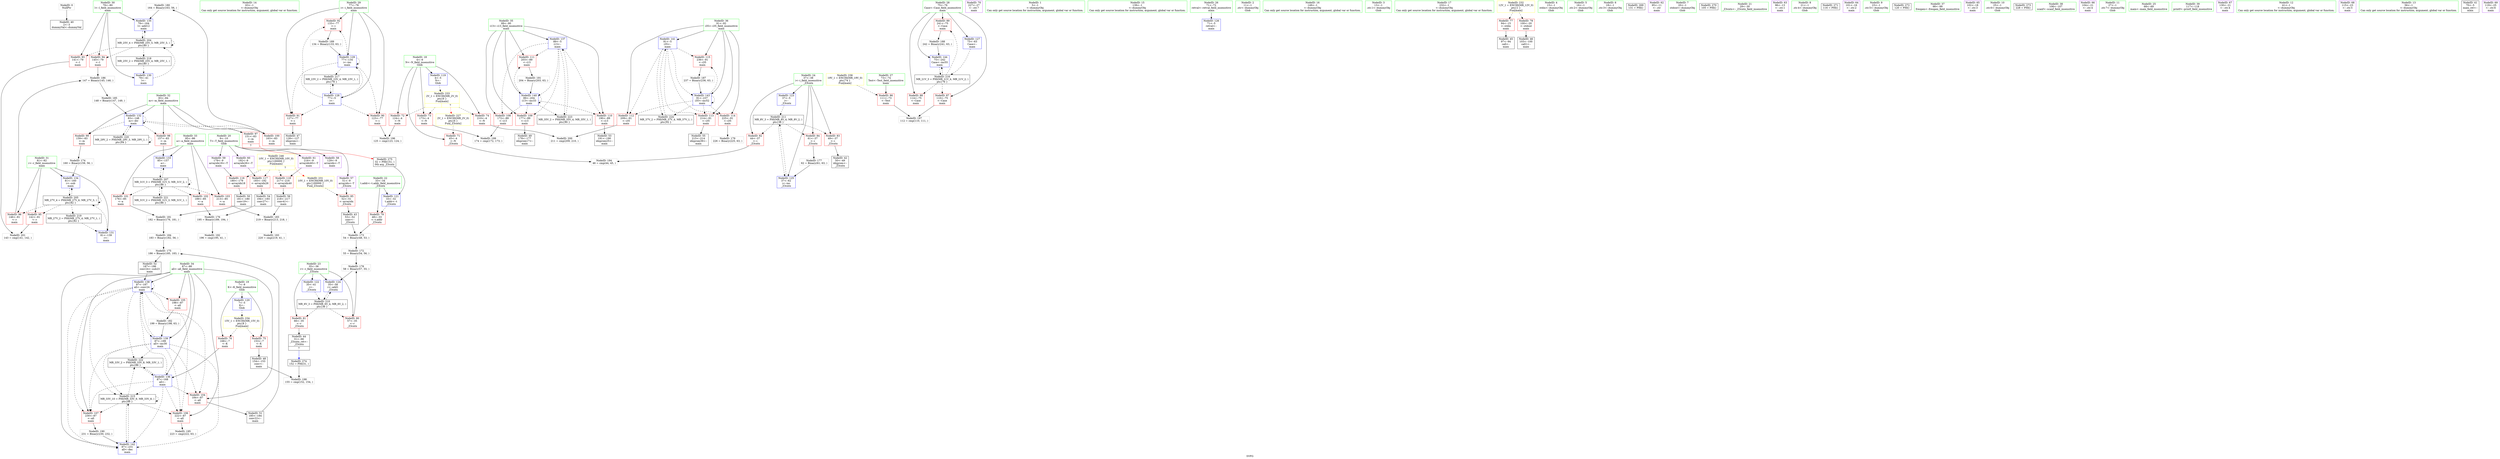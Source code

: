 digraph "SVFG" {
	label="SVFG";

	Node0x560e6602e860 [shape=record,color=grey,label="{NodeID: 0\nNullPtr}"];
	Node0x560e6602e860 -> Node0x560e6604f140[style=solid];
	Node0x560e66058c40 [shape=record,color=grey,label="{NodeID: 180\n164 = Binary(163, 56, )\n}"];
	Node0x560e66058c40 -> Node0x560e66055f40[style=solid];
	Node0x560e6604f8c0 [shape=record,color=red,label="{NodeID: 97\n151\<--83\n\<--m\nmain\n|{<s0>7}}"];
	Node0x560e6604f8c0:s0 -> Node0x560e66079840[style=solid,color=red];
	Node0x560e66041960 [shape=record,color=green,label="{NodeID: 14\n63\<--1\n\<--dummyObj\nCan only get source location for instruction, argument, global var or function.}"];
	Node0x560e660532d0 [shape=record,color=grey,label="{NodeID: 194\n46 = cmp(44, 45, )\n}"];
	Node0x560e66050420 [shape=record,color=red,label="{NodeID: 111\n203\<--89\n\<--i13\nmain\n}"];
	Node0x560e66050420 -> Node0x560e66059cc0[style=solid];
	Node0x560e6604e730 [shape=record,color=green,label="{NodeID: 28\n75\<--76\nCase\<--Case_field_insensitive\nmain\n}"];
	Node0x560e6604e730 -> Node0x560e660527c0[style=solid];
	Node0x560e6604e730 -> Node0x560e66052890[style=solid];
	Node0x560e6604e730 -> Node0x560e66052960[style=solid];
	Node0x560e6604e730 -> Node0x560e660558c0[style=solid];
	Node0x560e6604e730 -> Node0x560e66056690[style=solid];
	Node0x560e66055720 [shape=record,color=blue,label="{NodeID: 125\n37\<--62\ni\<--inc\n_Z3cntx\n}"];
	Node0x560e66055720 -> Node0x560e660652c0[style=dashed];
	Node0x560e6604f310 [shape=record,color=black,label="{NodeID: 42\n50\<--49\nidxprom\<--\n_Z3cntx\n}"];
	Node0x560e660689c0 [shape=record,color=black,label="{NodeID: 222\nMR_33V_2 = PHI(MR_33V_8, MR_33V_1, )\npts\{88 \}\n}"];
	Node0x560e660689c0 -> Node0x560e66056010[style=dashed];
	Node0x560e66056280 [shape=record,color=blue,label="{NodeID: 139\n87\<--199\nall\<--inc30\nmain\n}"];
	Node0x560e66056280 -> Node0x560e6604fe70[style=dashed];
	Node0x560e66056280 -> Node0x560e66050010[style=dashed];
	Node0x560e66056280 -> Node0x560e660500e0[style=dashed];
	Node0x560e66056280 -> Node0x560e660561b0[style=dashed];
	Node0x560e66056280 -> Node0x560e660564f0[style=dashed];
	Node0x560e66056280 -> Node0x560e660666c0[style=dashed];
	Node0x560e66056280 -> Node0x560e660689c0[style=dashed];
	Node0x560e66050e90 [shape=record,color=black,label="{NodeID: 56\n218\<--217\nconv41\<--\nmain\n}"];
	Node0x560e66050e90 -> Node0x560e660590c0[style=solid];
	Node0x560e6606b910 [shape=record,color=yellow,style=double,label="{NodeID: 236\n19V_1 = ENCHI(MR_19V_0)\npts\{74 \}\nFun[main]}"];
	Node0x560e6606b910 -> Node0x560e660526f0[style=dashed];
	Node0x560e660519f0 [shape=record,color=purple,label="{NodeID: 70\n227\<--27\n\<--.str.7\nmain\n}"];
	Node0x560e66052550 [shape=record,color=red,label="{NodeID: 84\n61\<--37\n\<--i\n_Z3cntx\n}"];
	Node0x560e66052550 -> Node0x560e660587c0[style=solid];
	Node0x560e6602e9b0 [shape=record,color=green,label="{NodeID: 1\n5\<--1\n\<--dummyObj\nCan only get source location for instruction, argument, global var or function.}"];
	Node0x560e66058dc0 [shape=record,color=grey,label="{NodeID: 181\n182 = Binary(176, 181, )\n}"];
	Node0x560e66058dc0 -> Node0x560e66059240[style=solid];
	Node0x560e6604f990 [shape=record,color=red,label="{NodeID: 98\n157\<--83\n\<--m\nmain\n}"];
	Node0x560e6604f990 -> Node0x560e66055da0[style=solid];
	Node0x560e66040610 [shape=record,color=green,label="{NodeID: 15\n139\<--1\n\<--dummyObj\nCan only get source location for instruction, argument, global var or function.}"];
	Node0x560e66053450 [shape=record,color=grey,label="{NodeID: 195\n223 = cmp(222, 63, )\n}"];
	Node0x560e660504f0 [shape=record,color=red,label="{NodeID: 112\n209\<--91\n\<--i35\nmain\n}"];
	Node0x560e660504f0 -> Node0x560e66053bd0[style=solid];
	Node0x560e6604e7c0 [shape=record,color=green,label="{NodeID: 29\n77\<--78\ni\<--i_field_insensitive\nmain\n}"];
	Node0x560e6604e7c0 -> Node0x560e66052a30[style=solid];
	Node0x560e6604e7c0 -> Node0x560e66052b00[style=solid];
	Node0x560e6604e7c0 -> Node0x560e66052bd0[style=solid];
	Node0x560e6604e7c0 -> Node0x560e66055990[style=solid];
	Node0x560e6604e7c0 -> Node0x560e66055a60[style=solid];
	Node0x560e660557f0 [shape=record,color=blue,label="{NodeID: 126\n71\<--5\nretval\<--\nmain\n}"];
	Node0x560e6604f3e0 [shape=record,color=black,label="{NodeID: 43\n53\<--52\nconv\<--\n_Z3cntx\n}"];
	Node0x560e6604f3e0 -> Node0x560e660581c0[style=solid];
	Node0x560e66068ec0 [shape=record,color=black,label="{NodeID: 223\nMR_35V_2 = PHI(MR_35V_4, MR_35V_1, )\npts\{90 \}\n}"];
	Node0x560e66068ec0 -> Node0x560e660560e0[style=dashed];
	Node0x560e66056350 [shape=record,color=blue,label="{NodeID: 140\n89\<--204\ni13\<--inc33\nmain\n}"];
	Node0x560e66056350 -> Node0x560e660501b0[style=dashed];
	Node0x560e66056350 -> Node0x560e66050280[style=dashed];
	Node0x560e66056350 -> Node0x560e66050350[style=dashed];
	Node0x560e66056350 -> Node0x560e66050420[style=dashed];
	Node0x560e66056350 -> Node0x560e66056350[style=dashed];
	Node0x560e66056350 -> Node0x560e66068ec0[style=dashed];
	Node0x560e66050f60 [shape=record,color=purple,label="{NodeID: 57\n51\<--9\narrayidx\<--T\n_Z3cntx\n}"];
	Node0x560e66050f60 -> Node0x560e66052620[style=solid];
	Node0x560e66051ac0 [shape=record,color=red,label="{NodeID: 71\n45\<--4\n\<--N\n_Z3cntx\n}"];
	Node0x560e66051ac0 -> Node0x560e660532d0[style=solid];
	Node0x560e66052620 [shape=record,color=red,label="{NodeID: 85\n52\<--51\n\<--arrayidx\n_Z3cntx\n}"];
	Node0x560e66052620 -> Node0x560e6604f3e0[style=solid];
	Node0x560e66041ff0 [shape=record,color=green,label="{NodeID: 2\n11\<--1\n.str\<--dummyObj\nGlob }"];
	Node0x560e66058f40 [shape=record,color=grey,label="{NodeID: 182\n199 = Binary(198, 63, )\n}"];
	Node0x560e66058f40 -> Node0x560e66056280[style=solid];
	Node0x560e6604fa60 [shape=record,color=red,label="{NodeID: 99\n159\<--83\n\<--m\nmain\n}"];
	Node0x560e6604fa60 -> Node0x560e66058340[style=solid];
	Node0x560e66040710 [shape=record,color=green,label="{NodeID: 16\n149\<--1\n\<--dummyObj\nCan only get source location for instruction, argument, global var or function.}"];
	Node0x560e660535d0 [shape=record,color=grey,label="{NodeID: 196\n125 = cmp(123, 124, )\n}"];
	Node0x560e660505c0 [shape=record,color=red,label="{NodeID: 113\n214\<--91\n\<--i35\nmain\n}"];
	Node0x560e660505c0 -> Node0x560e66050dc0[style=solid];
	Node0x560e6604e890 [shape=record,color=green,label="{NodeID: 30\n79\<--80\nl\<--l_field_insensitive\nmain\n}"];
	Node0x560e6604e890 -> Node0x560e66052ca0[style=solid];
	Node0x560e6604e890 -> Node0x560e66052d70[style=solid];
	Node0x560e6604e890 -> Node0x560e66055b30[style=solid];
	Node0x560e6604e890 -> Node0x560e66055f40[style=solid];
	Node0x560e66064dc0 [shape=record,color=black,label="{NodeID: 210\nMR_6V_3 = PHI(MR_6V_4, MR_6V_2, )\npts\{36 \}\n}"];
	Node0x560e66064dc0 -> Node0x560e66052210[style=dashed];
	Node0x560e66064dc0 -> Node0x560e660522e0[style=dashed];
	Node0x560e66064dc0 -> Node0x560e66055650[style=dashed];
	Node0x560e660558c0 [shape=record,color=blue,label="{NodeID: 127\n75\<--63\nCase\<--\nmain\n}"];
	Node0x560e660558c0 -> Node0x560e66066bc0[style=dashed];
	Node0x560e6604f4b0 [shape=record,color=black,label="{NodeID: 44\n31\<--66\n_Z3cntx_ret\<--\n_Z3cntx\n|{<s0>7}}"];
	Node0x560e6604f4b0:s0 -> Node0x560e66079650[style=solid,color=blue];
	Node0x560e660693c0 [shape=record,color=black,label="{NodeID: 224\nMR_37V_2 = PHI(MR_37V_4, MR_37V_1, )\npts\{92 \}\n}"];
	Node0x560e660693c0 -> Node0x560e66056420[style=dashed];
	Node0x560e66056420 [shape=record,color=blue,label="{NodeID: 141\n91\<--5\ni35\<--\nmain\n}"];
	Node0x560e66056420 -> Node0x560e660504f0[style=dashed];
	Node0x560e66056420 -> Node0x560e660505c0[style=dashed];
	Node0x560e66056420 -> Node0x560e66050690[style=dashed];
	Node0x560e66056420 -> Node0x560e66050760[style=dashed];
	Node0x560e66056420 -> Node0x560e660565c0[style=dashed];
	Node0x560e66056420 -> Node0x560e660693c0[style=dashed];
	Node0x560e66051030 [shape=record,color=purple,label="{NodeID: 58\n129\<--9\narrayidx\<--T\nmain\n}"];
	Node0x560e66051b90 [shape=record,color=red,label="{NodeID: 72\n124\<--4\n\<--N\nmain\n}"];
	Node0x560e66051b90 -> Node0x560e660535d0[style=solid];
	Node0x560e660526f0 [shape=record,color=red,label="{NodeID: 86\n111\<--73\n\<--Test\nmain\n}"];
	Node0x560e660526f0 -> Node0x560e66053750[style=solid];
	Node0x560e66042de0 [shape=record,color=green,label="{NodeID: 3\n13\<--1\n.str.1\<--dummyObj\nGlob }"];
	Node0x560e660590c0 [shape=record,color=grey,label="{NodeID: 183\n219 = Binary(213, 218, )\n}"];
	Node0x560e660590c0 -> Node0x560e66053150[style=solid];
	Node0x560e6604fb30 [shape=record,color=red,label="{NodeID: 100\n163\<--83\n\<--m\nmain\n}"];
	Node0x560e6604fb30 -> Node0x560e66058c40[style=solid];
	Node0x560e66040810 [shape=record,color=green,label="{NodeID: 17\n232\<--1\n\<--dummyObj\nCan only get source location for instruction, argument, global var or function.}"];
	Node0x560e66053750 [shape=record,color=grey,label="{NodeID: 197\n112 = cmp(110, 111, )\n}"];
	Node0x560e66050690 [shape=record,color=red,label="{NodeID: 114\n225\<--91\n\<--i35\nmain\n}"];
	Node0x560e66050690 -> Node0x560e66058ac0[style=solid];
	Node0x560e6604e960 [shape=record,color=green,label="{NodeID: 31\n81\<--82\nr\<--r_field_insensitive\nmain\n}"];
	Node0x560e6604e960 -> Node0x560e66052e40[style=solid];
	Node0x560e6604e960 -> Node0x560e6604f7f0[style=solid];
	Node0x560e6604e960 -> Node0x560e66055c00[style=solid];
	Node0x560e6604e960 -> Node0x560e66055e70[style=solid];
	Node0x560e660652c0 [shape=record,color=black,label="{NodeID: 211\nMR_8V_3 = PHI(MR_8V_4, MR_8V_2, )\npts\{38 \}\n}"];
	Node0x560e660652c0 -> Node0x560e660523b0[style=dashed];
	Node0x560e660652c0 -> Node0x560e66052480[style=dashed];
	Node0x560e660652c0 -> Node0x560e66052550[style=dashed];
	Node0x560e660652c0 -> Node0x560e66055720[style=dashed];
	Node0x560e66055990 [shape=record,color=blue,label="{NodeID: 128\n77\<--5\ni\<--\nmain\n}"];
	Node0x560e66055990 -> Node0x560e66052a30[style=dashed];
	Node0x560e66055990 -> Node0x560e66052b00[style=dashed];
	Node0x560e66055990 -> Node0x560e66052bd0[style=dashed];
	Node0x560e66055990 -> Node0x560e66055a60[style=dashed];
	Node0x560e66055990 -> Node0x560e660670c0[style=dashed];
	Node0x560e6604f580 [shape=record,color=black,label="{NodeID: 45\n97\<--94\ncall\<--\nmain\n}"];
	Node0x560e660564f0 [shape=record,color=blue,label="{NodeID: 142\n87\<--231\nall\<--dec\nmain\n}"];
	Node0x560e660564f0 -> Node0x560e660666c0[style=dashed];
	Node0x560e66051100 [shape=record,color=purple,label="{NodeID: 59\n179\<--9\narrayidx18\<--T\nmain\n}"];
	Node0x560e66051100 -> Node0x560e66054f70[style=solid];
	Node0x560e66051c60 [shape=record,color=red,label="{NodeID: 73\n173\<--4\n\<--N\nmain\n}"];
	Node0x560e66051c60 -> Node0x560e66053a50[style=solid];
	Node0x560e660527c0 [shape=record,color=red,label="{NodeID: 87\n110\<--75\n\<--Case\nmain\n}"];
	Node0x560e660527c0 -> Node0x560e66053750[style=solid];
	Node0x560e6604dd80 [shape=record,color=green,label="{NodeID: 4\n15\<--1\nstdin\<--dummyObj\nGlob }"];
	Node0x560e66059240 [shape=record,color=grey,label="{NodeID: 184\n183 = Binary(182, 56, )\n}"];
	Node0x560e66059240 -> Node0x560e660584c0[style=solid];
	Node0x560e6604fc00 [shape=record,color=red,label="{NodeID: 101\n176\<--85\n\<--a\nmain\n}"];
	Node0x560e6604fc00 -> Node0x560e66058dc0[style=solid];
	Node0x560e660421a0 [shape=record,color=green,label="{NodeID: 18\n4\<--6\nN\<--N_field_insensitive\nGlob }"];
	Node0x560e660421a0 -> Node0x560e66051ac0[style=solid];
	Node0x560e660421a0 -> Node0x560e66051b90[style=solid];
	Node0x560e660421a0 -> Node0x560e66051c60[style=solid];
	Node0x560e660421a0 -> Node0x560e66051d30[style=solid];
	Node0x560e660421a0 -> Node0x560e660551e0[style=solid];
	Node0x560e660538d0 [shape=record,color=grey,label="{NodeID: 198\n155 = cmp(152, 154, )\n}"];
	Node0x560e66050760 [shape=record,color=red,label="{NodeID: 115\n236\<--91\n\<--i35\nmain\n}"];
	Node0x560e66050760 -> Node0x560e660596c0[style=solid];
	Node0x560e6604ea30 [shape=record,color=green,label="{NodeID: 32\n83\<--84\nm\<--m_field_insensitive\nmain\n}"];
	Node0x560e6604ea30 -> Node0x560e6604f8c0[style=solid];
	Node0x560e6604ea30 -> Node0x560e6604f990[style=solid];
	Node0x560e6604ea30 -> Node0x560e6604fa60[style=solid];
	Node0x560e6604ea30 -> Node0x560e6604fb30[style=solid];
	Node0x560e6604ea30 -> Node0x560e66055cd0[style=solid];
	Node0x560e66055a60 [shape=record,color=blue,label="{NodeID: 129\n77\<--134\ni\<--inc\nmain\n}"];
	Node0x560e66055a60 -> Node0x560e66052a30[style=dashed];
	Node0x560e66055a60 -> Node0x560e66052b00[style=dashed];
	Node0x560e66055a60 -> Node0x560e66052bd0[style=dashed];
	Node0x560e66055a60 -> Node0x560e66055a60[style=dashed];
	Node0x560e66055a60 -> Node0x560e660670c0[style=dashed];
	Node0x560e6604f650 [shape=record,color=black,label="{NodeID: 46\n103\<--100\ncall1\<--\nmain\n}"];
	Node0x560e660565c0 [shape=record,color=blue,label="{NodeID: 143\n91\<--237\ni35\<--inc52\nmain\n}"];
	Node0x560e660565c0 -> Node0x560e660504f0[style=dashed];
	Node0x560e660565c0 -> Node0x560e660505c0[style=dashed];
	Node0x560e660565c0 -> Node0x560e66050690[style=dashed];
	Node0x560e660565c0 -> Node0x560e66050760[style=dashed];
	Node0x560e660565c0 -> Node0x560e660565c0[style=dashed];
	Node0x560e660565c0 -> Node0x560e660693c0[style=dashed];
	Node0x560e660511d0 [shape=record,color=purple,label="{NodeID: 60\n192\<--9\narrayidx26\<--T\nmain\n}"];
	Node0x560e660511d0 -> Node0x560e66055040[style=solid];
	Node0x560e66051d30 [shape=record,color=red,label="{NodeID: 74\n210\<--4\n\<--N\nmain\n}"];
	Node0x560e66051d30 -> Node0x560e66053bd0[style=solid];
	Node0x560e66052890 [shape=record,color=red,label="{NodeID: 88\n114\<--75\n\<--Case\nmain\n}"];
	Node0x560e6604de10 [shape=record,color=green,label="{NodeID: 5\n16\<--1\n.str.2\<--dummyObj\nGlob }"];
	Node0x560e660593c0 [shape=record,color=grey,label="{NodeID: 185\n148 = Binary(147, 149, )\n}"];
	Node0x560e660593c0 -> Node0x560e66055cd0[style=solid];
	Node0x560e6604fcd0 [shape=record,color=red,label="{NodeID: 102\n189\<--85\n\<--a\nmain\n}"];
	Node0x560e6604fcd0 -> Node0x560e66058640[style=solid];
	Node0x560e66042270 [shape=record,color=green,label="{NodeID: 19\n7\<--8\nK\<--K_field_insensitive\nGlob }"];
	Node0x560e66042270 -> Node0x560e66051e00[style=solid];
	Node0x560e66042270 -> Node0x560e66051ed0[style=solid];
	Node0x560e66042270 -> Node0x560e660552e0[style=solid];
	Node0x560e66053a50 [shape=record,color=grey,label="{NodeID: 199\n174 = cmp(172, 173, )\n}"];
	Node0x560e66054f70 [shape=record,color=red,label="{NodeID: 116\n180\<--179\n\<--arrayidx18\nmain\n}"];
	Node0x560e66054f70 -> Node0x560e660509b0[style=solid];
	Node0x560e6604eb00 [shape=record,color=green,label="{NodeID: 33\n85\<--86\na\<--a_field_insensitive\nmain\n}"];
	Node0x560e6604eb00 -> Node0x560e6604fc00[style=solid];
	Node0x560e6604eb00 -> Node0x560e6604fcd0[style=solid];
	Node0x560e6604eb00 -> Node0x560e6604fda0[style=solid];
	Node0x560e6604eb00 -> Node0x560e66055da0[style=solid];
	Node0x560e66055b30 [shape=record,color=blue,label="{NodeID: 130\n79\<--41\nl\<--\nmain\n}"];
	Node0x560e66055b30 -> Node0x560e66062fc0[style=dashed];
	Node0x560e6604f720 [shape=record,color=black,label="{NodeID: 47\n128\<--127\nidxprom\<--\nmain\n}"];
	Node0x560e6606a6c0 [shape=record,color=yellow,style=double,label="{NodeID: 227\n2V_1 = ENCHI(MR_2V_0)\npts\{6 \}\nFun[_Z3cntx]}"];
	Node0x560e6606a6c0 -> Node0x560e66051ac0[style=dashed];
	Node0x560e66056690 [shape=record,color=blue,label="{NodeID: 144\n75\<--242\nCase\<--inc55\nmain\n}"];
	Node0x560e66056690 -> Node0x560e66066bc0[style=dashed];
	Node0x560e660512a0 [shape=record,color=purple,label="{NodeID: 61\n216\<--9\narrayidx40\<--T\nmain\n}"];
	Node0x560e660512a0 -> Node0x560e66055110[style=solid];
	Node0x560e66051e00 [shape=record,color=red,label="{NodeID: 75\n153\<--7\n\<--K\nmain\n}"];
	Node0x560e66051e00 -> Node0x560e66050810[style=solid];
	Node0x560e66058040 [shape=record,color=grey,label="{NodeID: 172\n55 = Binary(54, 56, )\n}"];
	Node0x560e66058040 -> Node0x560e66058940[style=solid];
	Node0x560e66052960 [shape=record,color=red,label="{NodeID: 89\n241\<--75\n\<--Case\nmain\n}"];
	Node0x560e66052960 -> Node0x560e66059840[style=solid];
	Node0x560e6602e660 [shape=record,color=green,label="{NodeID: 6\n18\<--1\n.str.3\<--dummyObj\nGlob }"];
	Node0x560e65e0e1b0 [shape=record,color=black,label="{NodeID: 269\n131 = PHI()\n}"];
	Node0x560e66059540 [shape=record,color=grey,label="{NodeID: 186\n147 = Binary(145, 146, )\n}"];
	Node0x560e66059540 -> Node0x560e660593c0[style=solid];
	Node0x560e6604fda0 [shape=record,color=red,label="{NodeID: 103\n213\<--85\n\<--a\nmain\n}"];
	Node0x560e6604fda0 -> Node0x560e660590c0[style=solid];
	Node0x560e66042370 [shape=record,color=green,label="{NodeID: 20\n9\<--10\nT\<--T_field_insensitive\nGlob }"];
	Node0x560e66042370 -> Node0x560e66050f60[style=solid];
	Node0x560e66042370 -> Node0x560e66051030[style=solid];
	Node0x560e66042370 -> Node0x560e66051100[style=solid];
	Node0x560e66042370 -> Node0x560e660511d0[style=solid];
	Node0x560e66042370 -> Node0x560e660512a0[style=solid];
	Node0x560e66053bd0 [shape=record,color=grey,label="{NodeID: 200\n211 = cmp(209, 210, )\n}"];
	Node0x560e66055040 [shape=record,color=red,label="{NodeID: 117\n193\<--192\n\<--arrayidx26\nmain\n}"];
	Node0x560e66055040 -> Node0x560e66050cf0[style=solid];
	Node0x560e6604ebd0 [shape=record,color=green,label="{NodeID: 34\n87\<--88\nall\<--all_field_insensitive\nmain\n}"];
	Node0x560e6604ebd0 -> Node0x560e6604fe70[style=solid];
	Node0x560e6604ebd0 -> Node0x560e6604ff40[style=solid];
	Node0x560e6604ebd0 -> Node0x560e66050010[style=solid];
	Node0x560e6604ebd0 -> Node0x560e660500e0[style=solid];
	Node0x560e6604ebd0 -> Node0x560e66056010[style=solid];
	Node0x560e6604ebd0 -> Node0x560e660561b0[style=solid];
	Node0x560e6604ebd0 -> Node0x560e66056280[style=solid];
	Node0x560e6604ebd0 -> Node0x560e660564f0[style=solid];
	Node0x560e66055c00 [shape=record,color=blue,label="{NodeID: 131\n81\<--139\nr\<--\nmain\n}"];
	Node0x560e66055c00 -> Node0x560e660634c0[style=dashed];
	Node0x560e66050810 [shape=record,color=black,label="{NodeID: 48\n154\<--153\nconv\<--\nmain\n}"];
	Node0x560e66050810 -> Node0x560e660538d0[style=solid];
	Node0x560e66051370 [shape=record,color=purple,label="{NodeID: 62\n95\<--11\n\<--.str\nmain\n}"];
	Node0x560e66051ed0 [shape=record,color=red,label="{NodeID: 76\n168\<--7\n\<--K\nmain\n}"];
	Node0x560e66051ed0 -> Node0x560e66056010[style=solid];
	Node0x560e660581c0 [shape=record,color=grey,label="{NodeID: 173\n54 = Binary(48, 53, )\n}"];
	Node0x560e660581c0 -> Node0x560e66058040[style=solid];
	Node0x560e66052a30 [shape=record,color=red,label="{NodeID: 90\n123\<--77\n\<--i\nmain\n}"];
	Node0x560e66052a30 -> Node0x560e660535d0[style=solid];
	Node0x560e6602e6f0 [shape=record,color=green,label="{NodeID: 7\n20\<--1\nstdout\<--dummyObj\nGlob }"];
	Node0x560e66079250 [shape=record,color=black,label="{NodeID: 270\n105 = PHI()\n}"];
	Node0x560e660596c0 [shape=record,color=grey,label="{NodeID: 187\n237 = Binary(236, 63, )\n}"];
	Node0x560e660596c0 -> Node0x560e660565c0[style=solid];
	Node0x560e6604fe70 [shape=record,color=red,label="{NodeID: 104\n184\<--87\n\<--all\nmain\n}"];
	Node0x560e6604fe70 -> Node0x560e66050a80[style=solid];
	Node0x560e66042470 [shape=record,color=green,label="{NodeID: 21\n29\<--30\n_Z3cntx\<--_Z3cntx_field_insensitive\n}"];
	Node0x560e66053d50 [shape=record,color=grey,label="{NodeID: 201\n143 = cmp(141, 142, )\n}"];
	Node0x560e66055110 [shape=record,color=red,label="{NodeID: 118\n217\<--216\n\<--arrayidx40\nmain\n}"];
	Node0x560e66055110 -> Node0x560e66050e90[style=solid];
	Node0x560e6604eca0 [shape=record,color=green,label="{NodeID: 35\n89\<--90\ni13\<--i13_field_insensitive\nmain\n}"];
	Node0x560e6604eca0 -> Node0x560e660501b0[style=solid];
	Node0x560e6604eca0 -> Node0x560e66050280[style=solid];
	Node0x560e6604eca0 -> Node0x560e66050350[style=solid];
	Node0x560e6604eca0 -> Node0x560e66050420[style=solid];
	Node0x560e6604eca0 -> Node0x560e660560e0[style=solid];
	Node0x560e6604eca0 -> Node0x560e66056350[style=solid];
	Node0x560e660666c0 [shape=record,color=black,label="{NodeID: 215\nMR_33V_10 = PHI(MR_33V_9, MR_33V_8, )\npts\{88 \}\n}"];
	Node0x560e660666c0 -> Node0x560e66050010[style=dashed];
	Node0x560e660666c0 -> Node0x560e660500e0[style=dashed];
	Node0x560e660666c0 -> Node0x560e660564f0[style=dashed];
	Node0x560e660666c0 -> Node0x560e660666c0[style=dashed];
	Node0x560e660666c0 -> Node0x560e660689c0[style=dashed];
	Node0x560e66055cd0 [shape=record,color=blue,label="{NodeID: 132\n83\<--148\nm\<--div\nmain\n}"];
	Node0x560e66055cd0 -> Node0x560e6604f8c0[style=dashed];
	Node0x560e66055cd0 -> Node0x560e6604f990[style=dashed];
	Node0x560e66055cd0 -> Node0x560e6604fa60[style=dashed];
	Node0x560e66055cd0 -> Node0x560e6604fb30[style=dashed];
	Node0x560e66055cd0 -> Node0x560e66055cd0[style=dashed];
	Node0x560e66055cd0 -> Node0x560e66067fc0[style=dashed];
	Node0x560e660508e0 [shape=record,color=black,label="{NodeID: 49\n178\<--177\nidxprom17\<--\nmain\n}"];
	Node0x560e66051440 [shape=record,color=purple,label="{NodeID: 63\n96\<--13\n\<--.str.1\nmain\n}"];
	Node0x560e66051fa0 [shape=record,color=red,label="{NodeID: 77\n94\<--15\n\<--stdin\nmain\n}"];
	Node0x560e66051fa0 -> Node0x560e6604f580[style=solid];
	Node0x560e66058340 [shape=record,color=grey,label="{NodeID: 174\n160 = Binary(159, 56, )\n}"];
	Node0x560e66058340 -> Node0x560e66055e70[style=solid];
	Node0x560e66052b00 [shape=record,color=red,label="{NodeID: 91\n127\<--77\n\<--i\nmain\n}"];
	Node0x560e66052b00 -> Node0x560e6604f720[style=solid];
	Node0x560e6602e780 [shape=record,color=green,label="{NodeID: 8\n21\<--1\n.str.4\<--dummyObj\nGlob }"];
	Node0x560e66079350 [shape=record,color=black,label="{NodeID: 271\n116 = PHI()\n}"];
	Node0x560e66059840 [shape=record,color=grey,label="{NodeID: 188\n242 = Binary(241, 63, )\n}"];
	Node0x560e66059840 -> Node0x560e66056690[style=solid];
	Node0x560e6604ff40 [shape=record,color=red,label="{NodeID: 105\n198\<--87\n\<--all\nmain\n}"];
	Node0x560e6604ff40 -> Node0x560e66058f40[style=solid];
	Node0x560e66042570 [shape=record,color=green,label="{NodeID: 22\n33\<--34\nt.addr\<--t.addr_field_insensitive\n_Z3cntx\n}"];
	Node0x560e66042570 -> Node0x560e66052140[style=solid];
	Node0x560e66042570 -> Node0x560e660553e0[style=solid];
	Node0x560e660551e0 [shape=record,color=blue,label="{NodeID: 119\n4\<--5\nN\<--\nGlob }"];
	Node0x560e660551e0 -> Node0x560e6606b670[style=dashed];
	Node0x560e6604ed70 [shape=record,color=green,label="{NodeID: 36\n91\<--92\ni35\<--i35_field_insensitive\nmain\n}"];
	Node0x560e6604ed70 -> Node0x560e660504f0[style=solid];
	Node0x560e6604ed70 -> Node0x560e660505c0[style=solid];
	Node0x560e6604ed70 -> Node0x560e66050690[style=solid];
	Node0x560e6604ed70 -> Node0x560e66050760[style=solid];
	Node0x560e6604ed70 -> Node0x560e66056420[style=solid];
	Node0x560e6604ed70 -> Node0x560e660565c0[style=solid];
	Node0x560e66066bc0 [shape=record,color=black,label="{NodeID: 216\nMR_21V_3 = PHI(MR_21V_4, MR_21V_2, )\npts\{76 \}\n}"];
	Node0x560e66066bc0 -> Node0x560e660527c0[style=dashed];
	Node0x560e66066bc0 -> Node0x560e66052890[style=dashed];
	Node0x560e66066bc0 -> Node0x560e66052960[style=dashed];
	Node0x560e66066bc0 -> Node0x560e66056690[style=dashed];
	Node0x560e66055da0 [shape=record,color=blue,label="{NodeID: 133\n85\<--157\na\<--\nmain\n}"];
	Node0x560e66055da0 -> Node0x560e66063ec0[style=dashed];
	Node0x560e660509b0 [shape=record,color=black,label="{NodeID: 50\n181\<--180\nconv19\<--\nmain\n}"];
	Node0x560e660509b0 -> Node0x560e66058dc0[style=solid];
	Node0x560e66051510 [shape=record,color=purple,label="{NodeID: 64\n101\<--16\n\<--.str.2\nmain\n}"];
	Node0x560e66052070 [shape=record,color=red,label="{NodeID: 78\n100\<--20\n\<--stdout\nmain\n}"];
	Node0x560e66052070 -> Node0x560e6604f650[style=solid];
	Node0x560e660584c0 [shape=record,color=grey,label="{NodeID: 175\n186 = Binary(185, 183, )\n}"];
	Node0x560e660584c0 -> Node0x560e66050b50[style=solid];
	Node0x560e66052bd0 [shape=record,color=red,label="{NodeID: 92\n133\<--77\n\<--i\nmain\n}"];
	Node0x560e66052bd0 -> Node0x560e660599c0[style=solid];
	Node0x560e6604e0c0 [shape=record,color=green,label="{NodeID: 9\n23\<--1\n.str.5\<--dummyObj\nGlob }"];
	Node0x560e66079450 [shape=record,color=black,label="{NodeID: 272\n120 = PHI()\n}"];
	Node0x560e660599c0 [shape=record,color=grey,label="{NodeID: 189\n134 = Binary(133, 63, )\n}"];
	Node0x560e660599c0 -> Node0x560e66055a60[style=solid];
	Node0x560e66050010 [shape=record,color=red,label="{NodeID: 106\n222\<--87\n\<--all\nmain\n}"];
	Node0x560e66050010 -> Node0x560e66053450[style=solid];
	Node0x560e66042640 [shape=record,color=green,label="{NodeID: 23\n35\<--36\nr\<--r_field_insensitive\n_Z3cntx\n}"];
	Node0x560e66042640 -> Node0x560e66052210[style=solid];
	Node0x560e66042640 -> Node0x560e660522e0[style=solid];
	Node0x560e66042640 -> Node0x560e660554b0[style=solid];
	Node0x560e66042640 -> Node0x560e66055650[style=solid];
	Node0x560e660552e0 [shape=record,color=blue,label="{NodeID: 120\n7\<--5\nK\<--\nGlob }"];
	Node0x560e660552e0 -> Node0x560e6606b750[style=dashed];
	Node0x560e6604ee40 [shape=record,color=green,label="{NodeID: 37\n98\<--99\nfreopen\<--freopen_field_insensitive\n}"];
	Node0x560e660670c0 [shape=record,color=black,label="{NodeID: 217\nMR_23V_2 = PHI(MR_23V_4, MR_23V_1, )\npts\{78 \}\n}"];
	Node0x560e660670c0 -> Node0x560e66055990[style=dashed];
	Node0x560e66055e70 [shape=record,color=blue,label="{NodeID: 134\n81\<--160\nr\<--sub\nmain\n}"];
	Node0x560e66055e70 -> Node0x560e660634c0[style=dashed];
	Node0x560e66050a80 [shape=record,color=black,label="{NodeID: 51\n185\<--184\nconv22\<--\nmain\n}"];
	Node0x560e66050a80 -> Node0x560e660584c0[style=solid];
	Node0x560e6606b480 [shape=record,color=yellow,style=double,label="{NodeID: 231\n10V_1 = ENCHI(MR_10V_0)\npts\{100000 \}\nFun[_Z3cntx]}"];
	Node0x560e6606b480 -> Node0x560e66052620[style=dashed];
	Node0x560e660515e0 [shape=record,color=purple,label="{NodeID: 65\n102\<--18\n\<--.str.3\nmain\n}"];
	Node0x560e66052140 [shape=record,color=red,label="{NodeID: 79\n48\<--33\n\<--t.addr\n_Z3cntx\n}"];
	Node0x560e66052140 -> Node0x560e660581c0[style=solid];
	Node0x560e66058640 [shape=record,color=grey,label="{NodeID: 176\n195 = Binary(189, 194, )\n}"];
	Node0x560e66058640 -> Node0x560e66052fd0[style=solid];
	Node0x560e66052ca0 [shape=record,color=red,label="{NodeID: 93\n141\<--79\n\<--l\nmain\n}"];
	Node0x560e66052ca0 -> Node0x560e66053d50[style=solid];
	Node0x560e6604e190 [shape=record,color=green,label="{NodeID: 10\n25\<--1\n.str.6\<--dummyObj\nGlob }"];
	Node0x560e66079550 [shape=record,color=black,label="{NodeID: 273\n228 = PHI()\n}"];
	Node0x560e66059b40 [shape=record,color=grey,label="{NodeID: 190\n231 = Binary(230, 232, )\n}"];
	Node0x560e66059b40 -> Node0x560e660564f0[style=solid];
	Node0x560e660500e0 [shape=record,color=red,label="{NodeID: 107\n230\<--87\n\<--all\nmain\n}"];
	Node0x560e660500e0 -> Node0x560e66059b40[style=solid];
	Node0x560e66042710 [shape=record,color=green,label="{NodeID: 24\n37\<--38\ni\<--i_field_insensitive\n_Z3cntx\n}"];
	Node0x560e66042710 -> Node0x560e660523b0[style=solid];
	Node0x560e66042710 -> Node0x560e66052480[style=solid];
	Node0x560e66042710 -> Node0x560e66052550[style=solid];
	Node0x560e66042710 -> Node0x560e66055580[style=solid];
	Node0x560e66042710 -> Node0x560e66055720[style=solid];
	Node0x560e66062fc0 [shape=record,color=black,label="{NodeID: 204\nMR_25V_4 = PHI(MR_25V_5, MR_25V_3, )\npts\{80 \}\n}"];
	Node0x560e66062fc0 -> Node0x560e66052ca0[style=dashed];
	Node0x560e66062fc0 -> Node0x560e66052d70[style=dashed];
	Node0x560e66062fc0 -> Node0x560e66055f40[style=dashed];
	Node0x560e66062fc0 -> Node0x560e66062fc0[style=dashed];
	Node0x560e66062fc0 -> Node0x560e660675c0[style=dashed];
	Node0x560e660553e0 [shape=record,color=blue,label="{NodeID: 121\n33\<--32\nt.addr\<--t\n_Z3cntx\n}"];
	Node0x560e660553e0 -> Node0x560e66052140[style=dashed];
	Node0x560e6604ef40 [shape=record,color=green,label="{NodeID: 38\n106\<--107\nscanf\<--scanf_field_insensitive\n}"];
	Node0x560e660675c0 [shape=record,color=black,label="{NodeID: 218\nMR_25V_2 = PHI(MR_25V_4, MR_25V_1, )\npts\{80 \}\n}"];
	Node0x560e660675c0 -> Node0x560e66055b30[style=dashed];
	Node0x560e66055f40 [shape=record,color=blue,label="{NodeID: 135\n79\<--164\nl\<--add12\nmain\n}"];
	Node0x560e66055f40 -> Node0x560e66062fc0[style=dashed];
	Node0x560e66050b50 [shape=record,color=black,label="{NodeID: 52\n187\<--186\nconv24\<--sub23\nmain\n}"];
	Node0x560e66050b50 -> Node0x560e660561b0[style=solid];
	Node0x560e6606b560 [shape=record,color=yellow,style=double,label="{NodeID: 232\n12V_1 = ENCHI(MR_12V_0)\npts\{1 \}\nFun[main]}"];
	Node0x560e6606b560 -> Node0x560e66051fa0[style=dashed];
	Node0x560e6606b560 -> Node0x560e66052070[style=dashed];
	Node0x560e660516b0 [shape=record,color=purple,label="{NodeID: 66\n104\<--21\n\<--.str.4\nmain\n}"];
	Node0x560e6606c1d0 [shape=record,color=yellow,style=double,label="{NodeID: 246\n10V_1 = ENCHI(MR_10V_0)\npts\{100000 \}\nFun[main]|{|<s3>7}}"];
	Node0x560e6606c1d0 -> Node0x560e66054f70[style=dashed];
	Node0x560e6606c1d0 -> Node0x560e66055040[style=dashed];
	Node0x560e6606c1d0 -> Node0x560e66055110[style=dashed];
	Node0x560e6606c1d0:s3 -> Node0x560e6606b480[style=dashed,color=red];
	Node0x560e66052210 [shape=record,color=red,label="{NodeID: 80\n57\<--35\n\<--r\n_Z3cntx\n}"];
	Node0x560e66052210 -> Node0x560e66058940[style=solid];
	Node0x560e660587c0 [shape=record,color=grey,label="{NodeID: 177\n62 = Binary(61, 63, )\n}"];
	Node0x560e660587c0 -> Node0x560e66055720[style=solid];
	Node0x560e66052d70 [shape=record,color=red,label="{NodeID: 94\n145\<--79\n\<--l\nmain\n}"];
	Node0x560e66052d70 -> Node0x560e66059540[style=solid];
	Node0x560e6604e260 [shape=record,color=green,label="{NodeID: 11\n27\<--1\n.str.7\<--dummyObj\nGlob }"];
	Node0x560e66079650 [shape=record,color=black,label="{NodeID: 274\n152 = PHI(31, )\n}"];
	Node0x560e66079650 -> Node0x560e660538d0[style=solid];
	Node0x560e66059cc0 [shape=record,color=grey,label="{NodeID: 191\n204 = Binary(203, 63, )\n}"];
	Node0x560e66059cc0 -> Node0x560e66056350[style=solid];
	Node0x560e660501b0 [shape=record,color=red,label="{NodeID: 108\n172\<--89\n\<--i13\nmain\n}"];
	Node0x560e660501b0 -> Node0x560e66053a50[style=solid];
	Node0x560e660427e0 [shape=record,color=green,label="{NodeID: 25\n68\<--69\nmain\<--main_field_insensitive\n}"];
	Node0x560e660634c0 [shape=record,color=black,label="{NodeID: 205\nMR_27V_4 = PHI(MR_27V_6, MR_27V_3, )\npts\{82 \}\n}"];
	Node0x560e660634c0 -> Node0x560e66052e40[style=dashed];
	Node0x560e660634c0 -> Node0x560e6604f7f0[style=dashed];
	Node0x560e660634c0 -> Node0x560e66055e70[style=dashed];
	Node0x560e660634c0 -> Node0x560e660634c0[style=dashed];
	Node0x560e660634c0 -> Node0x560e66067ac0[style=dashed];
	Node0x560e660554b0 [shape=record,color=blue,label="{NodeID: 122\n35\<--41\nr\<--\n_Z3cntx\n}"];
	Node0x560e660554b0 -> Node0x560e66064dc0[style=dashed];
	Node0x560e6604f040 [shape=record,color=green,label="{NodeID: 39\n117\<--118\nprintf\<--printf_field_insensitive\n}"];
	Node0x560e66067ac0 [shape=record,color=black,label="{NodeID: 219\nMR_27V_2 = PHI(MR_27V_4, MR_27V_1, )\npts\{82 \}\n}"];
	Node0x560e66067ac0 -> Node0x560e66055c00[style=dashed];
	Node0x560e66056010 [shape=record,color=blue,label="{NodeID: 136\n87\<--168\nall\<--\nmain\n}"];
	Node0x560e66056010 -> Node0x560e6604fe70[style=dashed];
	Node0x560e66056010 -> Node0x560e66050010[style=dashed];
	Node0x560e66056010 -> Node0x560e660500e0[style=dashed];
	Node0x560e66056010 -> Node0x560e660561b0[style=dashed];
	Node0x560e66056010 -> Node0x560e660564f0[style=dashed];
	Node0x560e66056010 -> Node0x560e660666c0[style=dashed];
	Node0x560e66056010 -> Node0x560e660689c0[style=dashed];
	Node0x560e66050c20 [shape=record,color=black,label="{NodeID: 53\n191\<--190\nidxprom25\<--\nmain\n}"];
	Node0x560e6606b670 [shape=record,color=yellow,style=double,label="{NodeID: 233\n2V_1 = ENCHI(MR_2V_0)\npts\{6 \}\nFun[main]|{|<s3>7}}"];
	Node0x560e6606b670 -> Node0x560e66051b90[style=dashed];
	Node0x560e6606b670 -> Node0x560e66051c60[style=dashed];
	Node0x560e6606b670 -> Node0x560e66051d30[style=dashed];
	Node0x560e6606b670:s3 -> Node0x560e6606a6c0[style=dashed,color=red];
	Node0x560e66051780 [shape=record,color=purple,label="{NodeID: 67\n130\<--21\n\<--.str.4\nmain\n}"];
	Node0x560e660522e0 [shape=record,color=red,label="{NodeID: 81\n66\<--35\n\<--r\n_Z3cntx\n}"];
	Node0x560e660522e0 -> Node0x560e6604f4b0[style=solid];
	Node0x560e66058940 [shape=record,color=grey,label="{NodeID: 178\n58 = Binary(57, 55, )\n}"];
	Node0x560e66058940 -> Node0x560e66055650[style=solid];
	Node0x560e66052e40 [shape=record,color=red,label="{NodeID: 95\n142\<--81\n\<--r\nmain\n}"];
	Node0x560e66052e40 -> Node0x560e66053d50[style=solid];
	Node0x560e660417c0 [shape=record,color=green,label="{NodeID: 12\n41\<--1\n\<--dummyObj\nCan only get source location for instruction, argument, global var or function.}"];
	Node0x560e66079840 [shape=record,color=black,label="{NodeID: 275\n32 = PHI(151, )\n0th arg _Z3cntx }"];
	Node0x560e66079840 -> Node0x560e660553e0[style=solid];
	Node0x560e66052fd0 [shape=record,color=grey,label="{NodeID: 192\n196 = cmp(195, 41, )\n}"];
	Node0x560e66050280 [shape=record,color=red,label="{NodeID: 109\n177\<--89\n\<--i13\nmain\n}"];
	Node0x560e66050280 -> Node0x560e660508e0[style=solid];
	Node0x560e660428e0 [shape=record,color=green,label="{NodeID: 26\n71\<--72\nretval\<--retval_field_insensitive\nmain\n}"];
	Node0x560e660428e0 -> Node0x560e660557f0[style=solid];
	Node0x560e66055580 [shape=record,color=blue,label="{NodeID: 123\n37\<--5\ni\<--\n_Z3cntx\n}"];
	Node0x560e66055580 -> Node0x560e660652c0[style=dashed];
	Node0x560e6604f140 [shape=record,color=black,label="{NodeID: 40\n2\<--3\ndummyVal\<--dummyVal\n}"];
	Node0x560e66067fc0 [shape=record,color=black,label="{NodeID: 220\nMR_29V_2 = PHI(MR_29V_3, MR_29V_1, )\npts\{84 \}\n}"];
	Node0x560e66067fc0 -> Node0x560e66055cd0[style=dashed];
	Node0x560e66067fc0 -> Node0x560e66067fc0[style=dashed];
	Node0x560e660560e0 [shape=record,color=blue,label="{NodeID: 137\n89\<--5\ni13\<--\nmain\n}"];
	Node0x560e660560e0 -> Node0x560e660501b0[style=dashed];
	Node0x560e660560e0 -> Node0x560e66050280[style=dashed];
	Node0x560e660560e0 -> Node0x560e66050350[style=dashed];
	Node0x560e660560e0 -> Node0x560e66050420[style=dashed];
	Node0x560e660560e0 -> Node0x560e66056350[style=dashed];
	Node0x560e660560e0 -> Node0x560e66068ec0[style=dashed];
	Node0x560e66050cf0 [shape=record,color=black,label="{NodeID: 54\n194\<--193\nconv27\<--\nmain\n}"];
	Node0x560e66050cf0 -> Node0x560e66058640[style=solid];
	Node0x560e6606b750 [shape=record,color=yellow,style=double,label="{NodeID: 234\n15V_1 = ENCHI(MR_15V_0)\npts\{8 \}\nFun[main]}"];
	Node0x560e6606b750 -> Node0x560e66051e00[style=dashed];
	Node0x560e6606b750 -> Node0x560e66051ed0[style=dashed];
	Node0x560e66051850 [shape=record,color=purple,label="{NodeID: 68\n115\<--23\n\<--.str.5\nmain\n}"];
	Node0x560e660523b0 [shape=record,color=red,label="{NodeID: 82\n44\<--37\n\<--i\n_Z3cntx\n}"];
	Node0x560e660523b0 -> Node0x560e660532d0[style=solid];
	Node0x560e66058ac0 [shape=record,color=grey,label="{NodeID: 179\n226 = Binary(225, 63, )\n}"];
	Node0x560e6604f7f0 [shape=record,color=red,label="{NodeID: 96\n146\<--81\n\<--r\nmain\n}"];
	Node0x560e6604f7f0 -> Node0x560e66059540[style=solid];
	Node0x560e66041890 [shape=record,color=green,label="{NodeID: 13\n56\<--1\n\<--dummyObj\nCan only get source location for instruction, argument, global var or function.}"];
	Node0x560e66053150 [shape=record,color=grey,label="{NodeID: 193\n220 = cmp(219, 41, )\n}"];
	Node0x560e66050350 [shape=record,color=red,label="{NodeID: 110\n190\<--89\n\<--i13\nmain\n}"];
	Node0x560e66050350 -> Node0x560e66050c20[style=solid];
	Node0x560e6604e6a0 [shape=record,color=green,label="{NodeID: 27\n73\<--74\nTest\<--Test_field_insensitive\nmain\n}"];
	Node0x560e6604e6a0 -> Node0x560e660526f0[style=solid];
	Node0x560e66063ec0 [shape=record,color=black,label="{NodeID: 207\nMR_31V_3 = PHI(MR_31V_5, MR_31V_2, )\npts\{86 \}\n}"];
	Node0x560e66063ec0 -> Node0x560e6604fc00[style=dashed];
	Node0x560e66063ec0 -> Node0x560e6604fcd0[style=dashed];
	Node0x560e66063ec0 -> Node0x560e6604fda0[style=dashed];
	Node0x560e66063ec0 -> Node0x560e66055da0[style=dashed];
	Node0x560e66063ec0 -> Node0x560e66063ec0[style=dashed];
	Node0x560e66063ec0 -> Node0x560e660684c0[style=dashed];
	Node0x560e66055650 [shape=record,color=blue,label="{NodeID: 124\n35\<--58\nr\<--add1\n_Z3cntx\n}"];
	Node0x560e66055650 -> Node0x560e66064dc0[style=dashed];
	Node0x560e6604f240 [shape=record,color=black,label="{NodeID: 41\n70\<--5\nmain_ret\<--\nmain\n}"];
	Node0x560e660684c0 [shape=record,color=black,label="{NodeID: 221\nMR_31V_2 = PHI(MR_31V_3, MR_31V_1, )\npts\{86 \}\n}"];
	Node0x560e660684c0 -> Node0x560e66063ec0[style=dashed];
	Node0x560e660561b0 [shape=record,color=blue,label="{NodeID: 138\n87\<--187\nall\<--conv24\nmain\n}"];
	Node0x560e660561b0 -> Node0x560e6604fe70[style=dashed];
	Node0x560e660561b0 -> Node0x560e6604ff40[style=dashed];
	Node0x560e660561b0 -> Node0x560e66050010[style=dashed];
	Node0x560e660561b0 -> Node0x560e660500e0[style=dashed];
	Node0x560e660561b0 -> Node0x560e660561b0[style=dashed];
	Node0x560e660561b0 -> Node0x560e66056280[style=dashed];
	Node0x560e660561b0 -> Node0x560e660564f0[style=dashed];
	Node0x560e660561b0 -> Node0x560e660666c0[style=dashed];
	Node0x560e660561b0 -> Node0x560e660689c0[style=dashed];
	Node0x560e66050dc0 [shape=record,color=black,label="{NodeID: 55\n215\<--214\nidxprom39\<--\nmain\n}"];
	Node0x560e66051920 [shape=record,color=purple,label="{NodeID: 69\n119\<--25\n\<--.str.6\nmain\n}"];
	Node0x560e66052480 [shape=record,color=red,label="{NodeID: 83\n49\<--37\n\<--i\n_Z3cntx\n}"];
	Node0x560e66052480 -> Node0x560e6604f310[style=solid];
}
